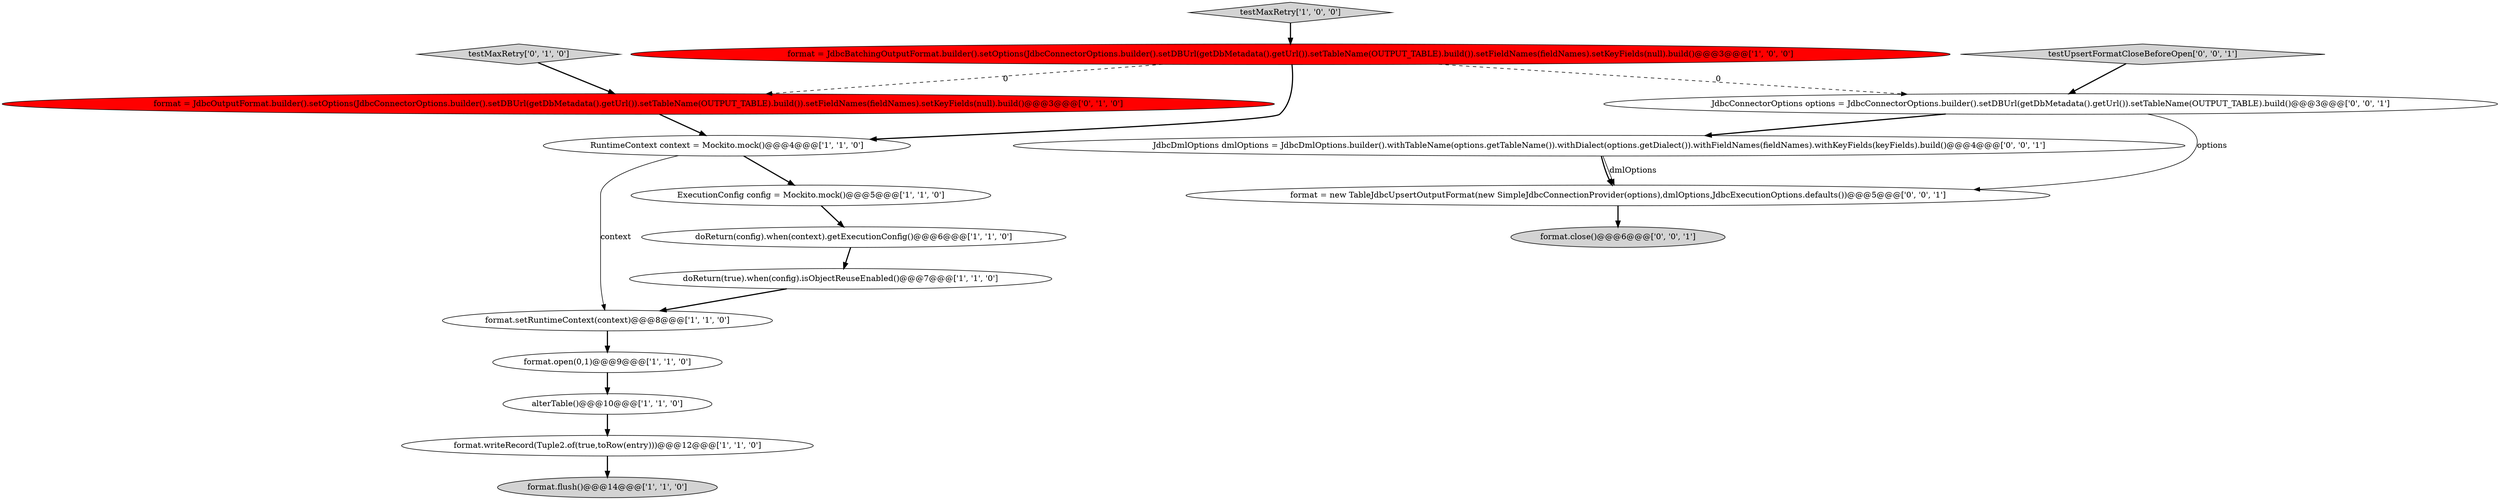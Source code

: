 digraph {
10 [style = filled, label = "format.flush()@@@14@@@['1', '1', '0']", fillcolor = lightgray, shape = ellipse image = "AAA0AAABBB1BBB"];
16 [style = filled, label = "format = new TableJdbcUpsertOutputFormat(new SimpleJdbcConnectionProvider(options),dmlOptions,JdbcExecutionOptions.defaults())@@@5@@@['0', '0', '1']", fillcolor = white, shape = ellipse image = "AAA0AAABBB3BBB"];
1 [style = filled, label = "RuntimeContext context = Mockito.mock()@@@4@@@['1', '1', '0']", fillcolor = white, shape = ellipse image = "AAA0AAABBB1BBB"];
8 [style = filled, label = "format.open(0,1)@@@9@@@['1', '1', '0']", fillcolor = white, shape = ellipse image = "AAA0AAABBB1BBB"];
11 [style = filled, label = "testMaxRetry['0', '1', '0']", fillcolor = lightgray, shape = diamond image = "AAA0AAABBB2BBB"];
4 [style = filled, label = "alterTable()@@@10@@@['1', '1', '0']", fillcolor = white, shape = ellipse image = "AAA0AAABBB1BBB"];
0 [style = filled, label = "ExecutionConfig config = Mockito.mock()@@@5@@@['1', '1', '0']", fillcolor = white, shape = ellipse image = "AAA0AAABBB1BBB"];
12 [style = filled, label = "format = JdbcOutputFormat.builder().setOptions(JdbcConnectorOptions.builder().setDBUrl(getDbMetadata().getUrl()).setTableName(OUTPUT_TABLE).build()).setFieldNames(fieldNames).setKeyFields(null).build()@@@3@@@['0', '1', '0']", fillcolor = red, shape = ellipse image = "AAA1AAABBB2BBB"];
14 [style = filled, label = "JdbcConnectorOptions options = JdbcConnectorOptions.builder().setDBUrl(getDbMetadata().getUrl()).setTableName(OUTPUT_TABLE).build()@@@3@@@['0', '0', '1']", fillcolor = white, shape = ellipse image = "AAA0AAABBB3BBB"];
5 [style = filled, label = "testMaxRetry['1', '0', '0']", fillcolor = lightgray, shape = diamond image = "AAA0AAABBB1BBB"];
9 [style = filled, label = "format.writeRecord(Tuple2.of(true,toRow(entry)))@@@12@@@['1', '1', '0']", fillcolor = white, shape = ellipse image = "AAA0AAABBB1BBB"];
15 [style = filled, label = "testUpsertFormatCloseBeforeOpen['0', '0', '1']", fillcolor = lightgray, shape = diamond image = "AAA0AAABBB3BBB"];
13 [style = filled, label = "JdbcDmlOptions dmlOptions = JdbcDmlOptions.builder().withTableName(options.getTableName()).withDialect(options.getDialect()).withFieldNames(fieldNames).withKeyFields(keyFields).build()@@@4@@@['0', '0', '1']", fillcolor = white, shape = ellipse image = "AAA0AAABBB3BBB"];
6 [style = filled, label = "format = JdbcBatchingOutputFormat.builder().setOptions(JdbcConnectorOptions.builder().setDBUrl(getDbMetadata().getUrl()).setTableName(OUTPUT_TABLE).build()).setFieldNames(fieldNames).setKeyFields(null).build()@@@3@@@['1', '0', '0']", fillcolor = red, shape = ellipse image = "AAA1AAABBB1BBB"];
3 [style = filled, label = "format.setRuntimeContext(context)@@@8@@@['1', '1', '0']", fillcolor = white, shape = ellipse image = "AAA0AAABBB1BBB"];
7 [style = filled, label = "doReturn(config).when(context).getExecutionConfig()@@@6@@@['1', '1', '0']", fillcolor = white, shape = ellipse image = "AAA0AAABBB1BBB"];
2 [style = filled, label = "doReturn(true).when(config).isObjectReuseEnabled()@@@7@@@['1', '1', '0']", fillcolor = white, shape = ellipse image = "AAA0AAABBB1BBB"];
17 [style = filled, label = "format.close()@@@6@@@['0', '0', '1']", fillcolor = lightgray, shape = ellipse image = "AAA0AAABBB3BBB"];
4->9 [style = bold, label=""];
15->14 [style = bold, label=""];
2->3 [style = bold, label=""];
1->3 [style = solid, label="context"];
11->12 [style = bold, label=""];
1->0 [style = bold, label=""];
16->17 [style = bold, label=""];
9->10 [style = bold, label=""];
6->14 [style = dashed, label="0"];
12->1 [style = bold, label=""];
13->16 [style = bold, label=""];
0->7 [style = bold, label=""];
6->12 [style = dashed, label="0"];
6->1 [style = bold, label=""];
5->6 [style = bold, label=""];
14->16 [style = solid, label="options"];
7->2 [style = bold, label=""];
3->8 [style = bold, label=""];
13->16 [style = solid, label="dmlOptions"];
8->4 [style = bold, label=""];
14->13 [style = bold, label=""];
}

